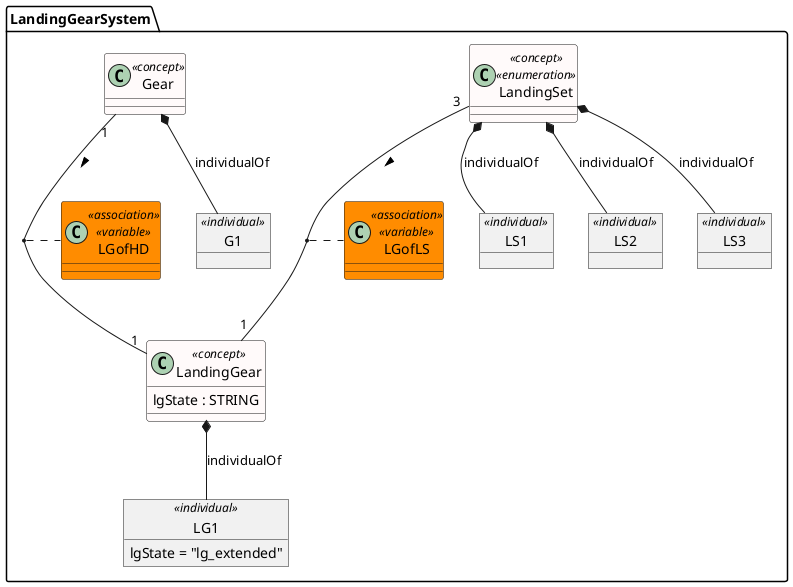 @startuml

skinparam class {
 BackgroundColor<<association>> Darkorange 
 BackgroundColor<<concept>>  Snow 
} 

package LandingGearSystem <<Folder>> {
	class LandingGear <<concept>>  {
		lgState : STRING
	}
	 object LG1 <<individual>> 
	LandingGear *-- LG1 : individualOf 

	LG1 : lgState = "lg_extended"
	class LandingSet <<concept>>  <<enumeration>>  {
	}
	 object LS1 <<individual>> 
	LandingSet *-- LS1 : individualOf 
	 object LS2 <<individual>> 
	LandingSet *-- LS2 : individualOf 
	 object LS3 <<individual>> 
	LandingSet *-- LS3 : individualOf 
	class Gear <<concept>>  {
	}
	 object G1 <<individual>> 
	Gear *-- G1 : individualOf 
	LandingSet "3" -- "1" LandingGear : > 
	 (LandingSet, LandingGear) .. LGofLS
	 class LGofLS <<association>>  <<variable>>  {
	}
	Gear "1" -- "1" LandingGear : > 
	 (Gear, LandingGear) .. LGofHD
	 class LGofHD <<association>>  <<variable>>  {
	}
}

@enduml
